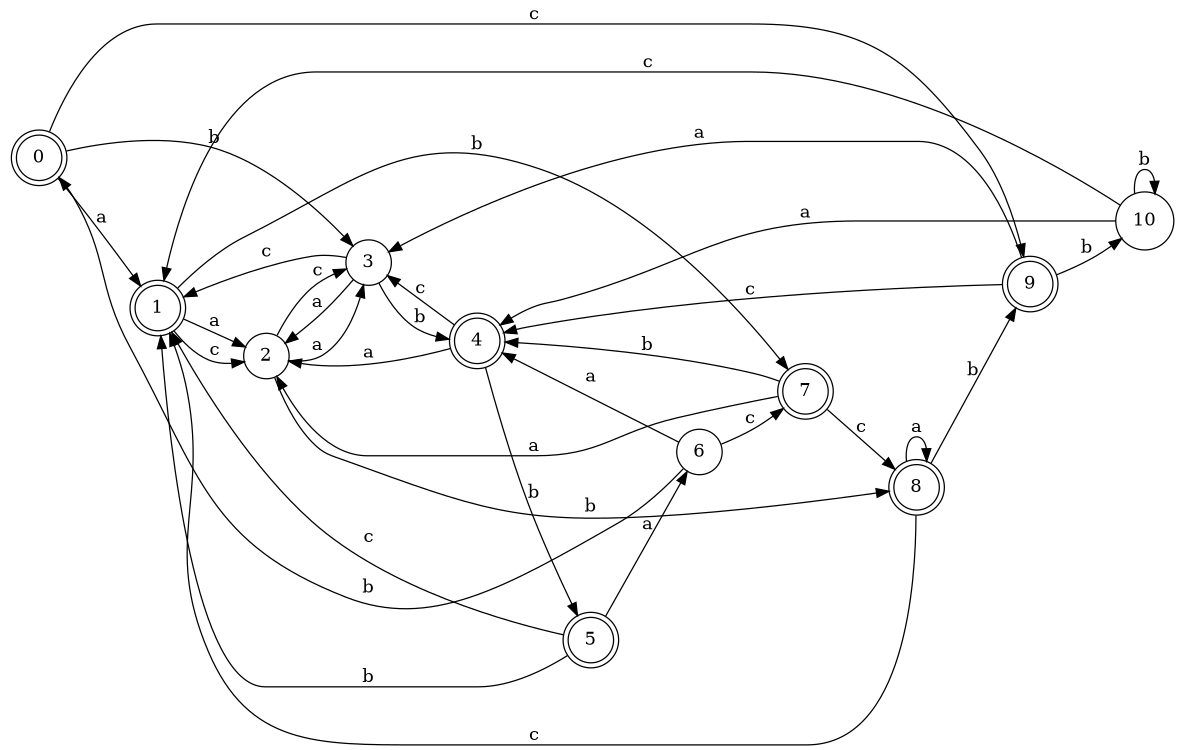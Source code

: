 digraph n9_1 {
__start0 [label="" shape="none"];

rankdir=LR;
size="8,5";

s0 [style="rounded,filled", color="black", fillcolor="white" shape="doublecircle", label="0"];
s1 [style="rounded,filled", color="black", fillcolor="white" shape="doublecircle", label="1"];
s2 [style="filled", color="black", fillcolor="white" shape="circle", label="2"];
s3 [style="filled", color="black", fillcolor="white" shape="circle", label="3"];
s4 [style="rounded,filled", color="black", fillcolor="white" shape="doublecircle", label="4"];
s5 [style="rounded,filled", color="black", fillcolor="white" shape="doublecircle", label="5"];
s6 [style="filled", color="black", fillcolor="white" shape="circle", label="6"];
s7 [style="rounded,filled", color="black", fillcolor="white" shape="doublecircle", label="7"];
s8 [style="rounded,filled", color="black", fillcolor="white" shape="doublecircle", label="8"];
s9 [style="rounded,filled", color="black", fillcolor="white" shape="doublecircle", label="9"];
s10 [style="filled", color="black", fillcolor="white" shape="circle", label="10"];
s0 -> s1 [label="a"];
s0 -> s3 [label="b"];
s0 -> s9 [label="c"];
s1 -> s2 [label="a"];
s1 -> s7 [label="b"];
s1 -> s2 [label="c"];
s2 -> s3 [label="a"];
s2 -> s8 [label="b"];
s2 -> s3 [label="c"];
s3 -> s2 [label="a"];
s3 -> s4 [label="b"];
s3 -> s1 [label="c"];
s4 -> s2 [label="a"];
s4 -> s5 [label="b"];
s4 -> s3 [label="c"];
s5 -> s6 [label="a"];
s5 -> s1 [label="b"];
s5 -> s1 [label="c"];
s6 -> s4 [label="a"];
s6 -> s0 [label="b"];
s6 -> s7 [label="c"];
s7 -> s2 [label="a"];
s7 -> s4 [label="b"];
s7 -> s8 [label="c"];
s8 -> s8 [label="a"];
s8 -> s9 [label="b"];
s8 -> s1 [label="c"];
s9 -> s3 [label="a"];
s9 -> s10 [label="b"];
s9 -> s4 [label="c"];
s10 -> s4 [label="a"];
s10 -> s10 [label="b"];
s10 -> s1 [label="c"];

}